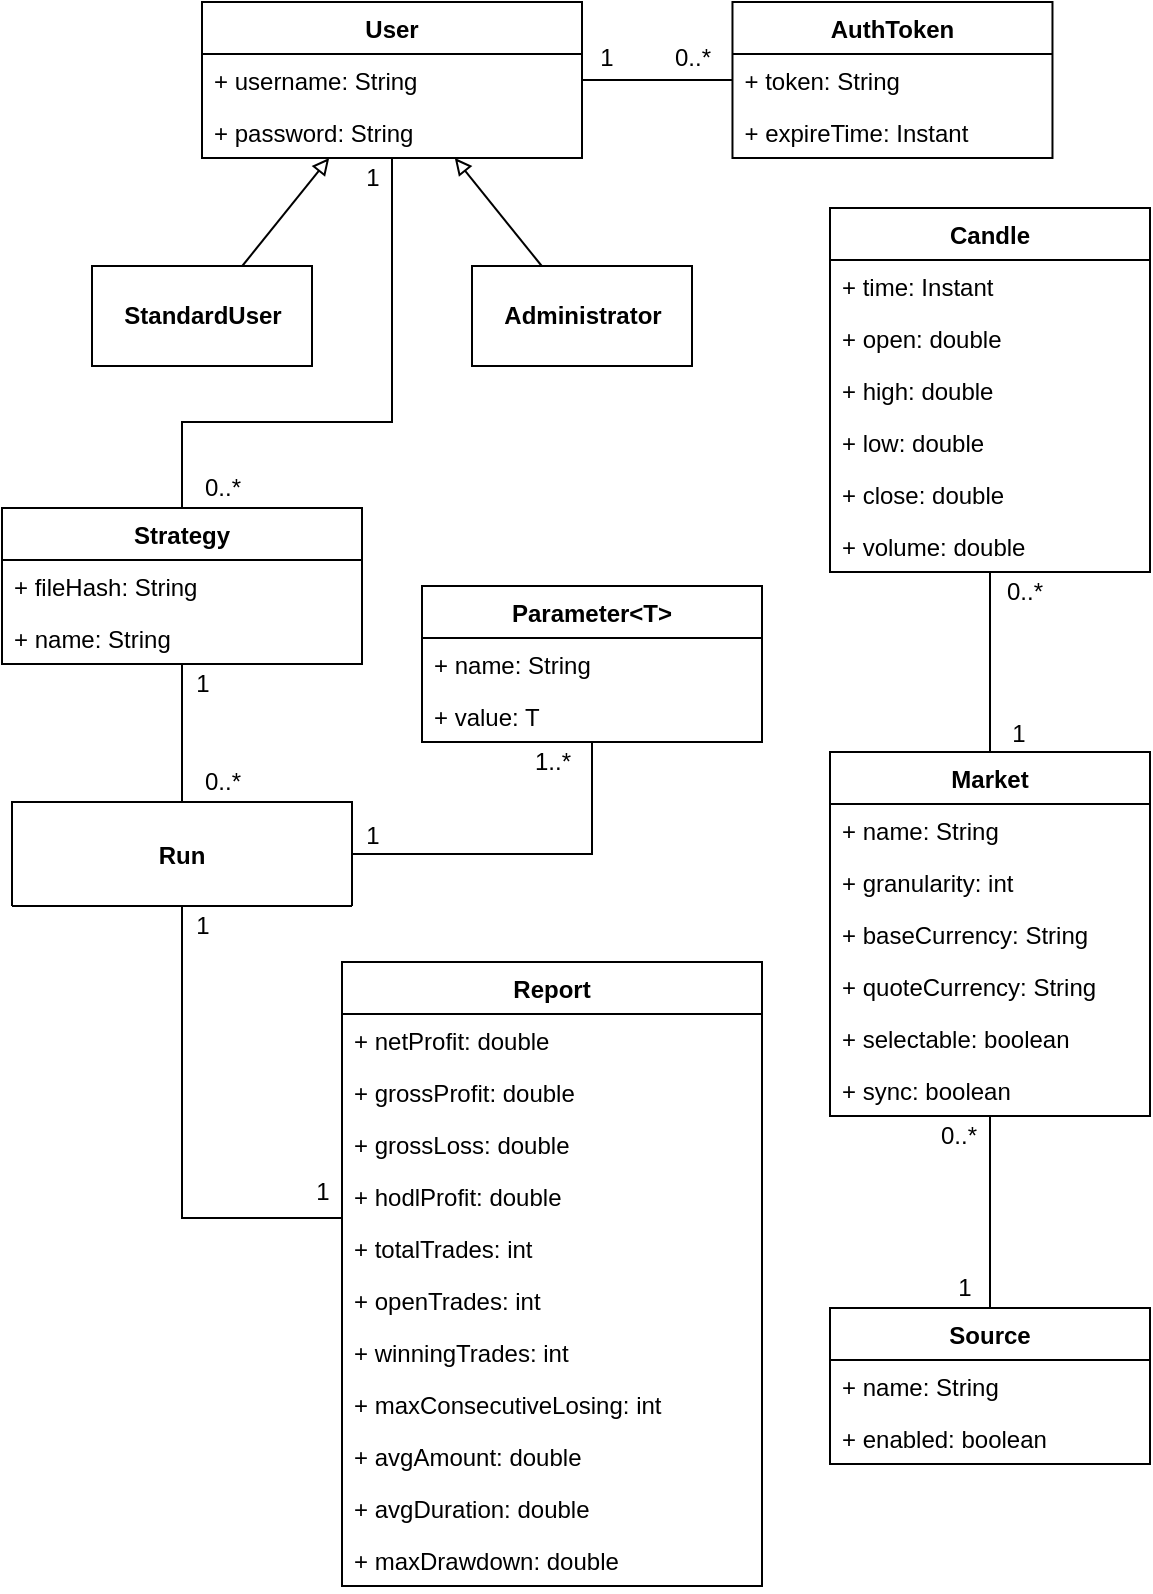 <mxfile version="13.0.1" type="github">
  <diagram id="v5j99fxaCt-rGzSb6MHj" name="Page-1">
    <mxGraphModel dx="1414" dy="768" grid="1" gridSize="10" guides="1" tooltips="1" connect="1" arrows="1" fold="1" page="1" pageScale="1" pageWidth="827" pageHeight="1169" math="0" shadow="0">
      <root>
        <mxCell id="0" />
        <mxCell id="1" parent="0" />
        <mxCell id="k-KoqyvBBs9smydsFZS7-17" style="edgeStyle=none;rounded=0;orthogonalLoop=1;jettySize=auto;html=1;endArrow=none;endFill=0;strokeWidth=1;" parent="1" source="GjZFAESUipkXRsJWzybH-1" target="k-KoqyvBBs9smydsFZS7-12" edge="1">
          <mxGeometry relative="1" as="geometry" />
        </mxCell>
        <mxCell id="m6o4RwmmqyGdYDIOYGQ1-37" style="edgeStyle=orthogonalEdgeStyle;rounded=0;orthogonalLoop=1;jettySize=auto;html=1;endArrow=none;endFill=0;" parent="1" source="GjZFAESUipkXRsJWzybH-17" target="k-KoqyvBBs9smydsFZS7-26" edge="1">
          <mxGeometry relative="1" as="geometry" />
        </mxCell>
        <mxCell id="1pNP3QKky3W6-KOVEWFz-14" style="edgeStyle=orthogonalEdgeStyle;rounded=0;orthogonalLoop=1;jettySize=auto;html=1;endArrow=none;endFill=0;" parent="1" source="GjZFAESUipkXRsJWzybH-17" target="GjZFAESUipkXRsJWzybH-1" edge="1">
          <mxGeometry relative="1" as="geometry">
            <Array as="points">
              <mxPoint x="90" y="210" />
              <mxPoint x="195" y="210" />
            </Array>
          </mxGeometry>
        </mxCell>
        <mxCell id="GjZFAESUipkXRsJWzybH-31" value="" style="group" parent="1" vertex="1" connectable="0">
          <mxGeometry x="105" y="222" as="geometry" />
        </mxCell>
        <mxCell id="k-KoqyvBBs9smydsFZS7-7" style="rounded=0;orthogonalLoop=1;jettySize=auto;html=1;endArrow=block;endFill=0;strokeWidth=1;" parent="1" source="k-KoqyvBBs9smydsFZS7-6" target="GjZFAESUipkXRsJWzybH-1" edge="1">
          <mxGeometry relative="1" as="geometry" />
        </mxCell>
        <mxCell id="k-KoqyvBBs9smydsFZS7-6" value="StandardUser" style="html=1;fontStyle=1" parent="1" vertex="1">
          <mxGeometry x="45" y="132" width="110" height="50" as="geometry" />
        </mxCell>
        <mxCell id="k-KoqyvBBs9smydsFZS7-10" style="edgeStyle=none;rounded=0;orthogonalLoop=1;jettySize=auto;html=1;endArrow=block;endFill=0;strokeWidth=1;" parent="1" source="k-KoqyvBBs9smydsFZS7-9" target="GjZFAESUipkXRsJWzybH-1" edge="1">
          <mxGeometry relative="1" as="geometry" />
        </mxCell>
        <mxCell id="k-KoqyvBBs9smydsFZS7-9" value="Administrator" style="html=1;fontStyle=1" parent="1" vertex="1">
          <mxGeometry x="235" y="132" width="110" height="50" as="geometry" />
        </mxCell>
        <mxCell id="k-KoqyvBBs9smydsFZS7-18" value="1" style="text;html=1;align=center;verticalAlign=middle;resizable=0;points=[];;autosize=1;" parent="1" vertex="1">
          <mxGeometry x="292" y="18" width="20" height="20" as="geometry" />
        </mxCell>
        <mxCell id="k-KoqyvBBs9smydsFZS7-19" value="0..*" style="text;html=1;align=center;verticalAlign=middle;resizable=0;points=[];;autosize=1;" parent="1" vertex="1">
          <mxGeometry x="325" y="18" width="40" height="20" as="geometry" />
        </mxCell>
        <mxCell id="m6o4RwmmqyGdYDIOYGQ1-27" style="edgeStyle=orthogonalEdgeStyle;rounded=0;orthogonalLoop=1;jettySize=auto;html=1;endArrow=none;endFill=0;" parent="1" source="k-KoqyvBBs9smydsFZS7-26" target="m6o4RwmmqyGdYDIOYGQ1-10" edge="1">
          <mxGeometry relative="1" as="geometry">
            <Array as="points">
              <mxPoint x="90" y="608" />
            </Array>
          </mxGeometry>
        </mxCell>
        <mxCell id="m6o4RwmmqyGdYDIOYGQ1-66" style="edgeStyle=orthogonalEdgeStyle;rounded=0;orthogonalLoop=1;jettySize=auto;html=1;endArrow=none;endFill=0;" parent="1" source="k-KoqyvBBs9smydsFZS7-26" target="m6o4RwmmqyGdYDIOYGQ1-1" edge="1">
          <mxGeometry relative="1" as="geometry" />
        </mxCell>
        <mxCell id="m6o4RwmmqyGdYDIOYGQ1-50" style="edgeStyle=orthogonalEdgeStyle;rounded=0;orthogonalLoop=1;jettySize=auto;html=1;endArrow=none;endFill=0;" parent="1" source="m6o4RwmmqyGdYDIOYGQ1-5" target="m6o4RwmmqyGdYDIOYGQ1-41" edge="1">
          <mxGeometry relative="1" as="geometry">
            <Array as="points">
              <mxPoint x="494" y="353" />
              <mxPoint x="494" y="353" />
            </Array>
            <mxPoint x="464" y="408" as="targetPoint" />
          </mxGeometry>
        </mxCell>
        <mxCell id="m6o4RwmmqyGdYDIOYGQ1-58" style="edgeStyle=orthogonalEdgeStyle;rounded=0;orthogonalLoop=1;jettySize=auto;html=1;endArrow=none;endFill=0;" parent="1" source="m6o4RwmmqyGdYDIOYGQ1-5" target="m6o4RwmmqyGdYDIOYGQ1-51" edge="1">
          <mxGeometry relative="1" as="geometry" />
        </mxCell>
        <mxCell id="m6o4RwmmqyGdYDIOYGQ1-30" value="1" style="text;html=1;align=center;verticalAlign=middle;resizable=0;points=[];;autosize=1;" parent="1" vertex="1">
          <mxGeometry x="150" y="585" width="20" height="20" as="geometry" />
        </mxCell>
        <mxCell id="m6o4RwmmqyGdYDIOYGQ1-33" value="1" style="text;html=1;align=center;verticalAlign=middle;resizable=0;points=[];;autosize=1;" parent="1" vertex="1">
          <mxGeometry x="90" y="331" width="20" height="20" as="geometry" />
        </mxCell>
        <mxCell id="m6o4RwmmqyGdYDIOYGQ1-36" value="1" style="text;html=1;align=center;verticalAlign=middle;resizable=0;points=[];;autosize=1;" parent="1" vertex="1">
          <mxGeometry x="471" y="633" width="20" height="20" as="geometry" />
        </mxCell>
        <mxCell id="m6o4RwmmqyGdYDIOYGQ1-38" value="1" style="text;html=1;align=center;verticalAlign=middle;resizable=0;points=[];;autosize=1;" parent="1" vertex="1">
          <mxGeometry x="90" y="452" width="20" height="20" as="geometry" />
        </mxCell>
        <mxCell id="m6o4RwmmqyGdYDIOYGQ1-39" value="0..*" style="text;html=1;align=center;verticalAlign=middle;resizable=0;points=[];;autosize=1;" parent="1" vertex="1">
          <mxGeometry x="90" y="380" width="40" height="20" as="geometry" />
        </mxCell>
        <mxCell id="m6o4RwmmqyGdYDIOYGQ1-32" value="1..*" style="text;html=1;align=center;verticalAlign=middle;resizable=0;points=[];;autosize=1;" parent="1" vertex="1">
          <mxGeometry x="260" y="370" width="30" height="20" as="geometry" />
        </mxCell>
        <mxCell id="m6o4RwmmqyGdYDIOYGQ1-67" value="1" style="text;html=1;align=center;verticalAlign=middle;resizable=0;points=[];;autosize=1;" parent="1" vertex="1">
          <mxGeometry x="175" y="407" width="20" height="20" as="geometry" />
        </mxCell>
        <mxCell id="m6o4RwmmqyGdYDIOYGQ1-68" value="1" style="text;html=1;align=center;verticalAlign=middle;resizable=0;points=[];;autosize=1;" parent="1" vertex="1">
          <mxGeometry x="498" y="356" width="20" height="20" as="geometry" />
        </mxCell>
        <mxCell id="m6o4RwmmqyGdYDIOYGQ1-69" value="0..*" style="text;html=1;align=center;verticalAlign=middle;resizable=0;points=[];;autosize=1;" parent="1" vertex="1">
          <mxGeometry x="491" y="285" width="40" height="20" as="geometry" />
        </mxCell>
        <mxCell id="m6o4RwmmqyGdYDIOYGQ1-72" value="0..*" style="text;html=1;align=center;verticalAlign=middle;resizable=0;points=[];;autosize=1;" parent="1" vertex="1">
          <mxGeometry x="458" y="557" width="40" height="20" as="geometry" />
        </mxCell>
        <mxCell id="1pNP3QKky3W6-KOVEWFz-15" value="0..*" style="text;html=1;align=center;verticalAlign=middle;resizable=0;points=[];autosize=1;" parent="1" vertex="1">
          <mxGeometry x="90" y="233" width="40" height="20" as="geometry" />
        </mxCell>
        <mxCell id="1pNP3QKky3W6-KOVEWFz-16" value="1" style="text;html=1;align=center;verticalAlign=middle;resizable=0;points=[];autosize=1;" parent="1" vertex="1">
          <mxGeometry x="175" y="78" width="20" height="20" as="geometry" />
        </mxCell>
        <mxCell id="GjZFAESUipkXRsJWzybH-1" value="User" style="swimlane;fontStyle=1;align=center;verticalAlign=top;childLayout=stackLayout;horizontal=1;startSize=26;horizontalStack=0;resizeParent=1;resizeParentMax=0;resizeLast=0;collapsible=1;marginBottom=0;" parent="1" vertex="1">
          <mxGeometry x="100" width="190" height="78" as="geometry" />
        </mxCell>
        <mxCell id="GjZFAESUipkXRsJWzybH-2" value="+ username: String" style="text;strokeColor=none;fillColor=none;align=left;verticalAlign=top;spacingLeft=4;spacingRight=4;overflow=hidden;rotatable=0;points=[[0,0.5],[1,0.5]];portConstraint=eastwest;" parent="GjZFAESUipkXRsJWzybH-1" vertex="1">
          <mxGeometry y="26" width="190" height="26" as="geometry" />
        </mxCell>
        <mxCell id="GjZFAESUipkXRsJWzybH-79" value="+ password: String" style="text;strokeColor=none;fillColor=none;align=left;verticalAlign=top;spacingLeft=4;spacingRight=4;overflow=hidden;rotatable=0;points=[[0,0.5],[1,0.5]];portConstraint=eastwest;" parent="GjZFAESUipkXRsJWzybH-1" vertex="1">
          <mxGeometry y="52" width="190" height="26" as="geometry" />
        </mxCell>
        <mxCell id="GjZFAESUipkXRsJWzybH-17" value="Strategy" style="swimlane;fontStyle=1;align=center;verticalAlign=top;childLayout=stackLayout;horizontal=1;startSize=26;horizontalStack=0;resizeParent=1;resizeParentMax=0;resizeLast=0;collapsible=1;marginBottom=0;" parent="1" vertex="1">
          <mxGeometry y="253" width="180" height="78" as="geometry" />
        </mxCell>
        <mxCell id="k-KoqyvBBs9smydsFZS7-23" value="+ fileHash: String" style="text;strokeColor=none;fillColor=none;align=left;verticalAlign=top;spacingLeft=4;spacingRight=4;overflow=hidden;rotatable=0;points=[[0,0.5],[1,0.5]];portConstraint=eastwest;" parent="GjZFAESUipkXRsJWzybH-17" vertex="1">
          <mxGeometry y="26" width="180" height="26" as="geometry" />
        </mxCell>
        <mxCell id="k-KoqyvBBs9smydsFZS7-24" value="+ name: String" style="text;strokeColor=none;fillColor=none;align=left;verticalAlign=top;spacingLeft=4;spacingRight=4;overflow=hidden;rotatable=0;points=[[0,0.5],[1,0.5]];portConstraint=eastwest;" parent="GjZFAESUipkXRsJWzybH-17" vertex="1">
          <mxGeometry y="52" width="180" height="26" as="geometry" />
        </mxCell>
        <mxCell id="k-KoqyvBBs9smydsFZS7-26" value="Run" style="swimlane;fontStyle=1;align=center;verticalAlign=middle;childLayout=stackLayout;horizontal=1;startSize=52;horizontalStack=0;resizeParent=1;resizeParentMax=0;resizeLast=0;collapsible=1;marginBottom=0;" parent="1" vertex="1">
          <mxGeometry x="5" y="400" width="170" height="52" as="geometry" />
        </mxCell>
        <mxCell id="k-KoqyvBBs9smydsFZS7-12" value="AuthToken" style="swimlane;fontStyle=1;align=center;verticalAlign=top;childLayout=stackLayout;horizontal=1;startSize=26;horizontalStack=0;resizeParent=1;resizeParentMax=0;resizeLast=0;collapsible=1;marginBottom=0;" parent="1" vertex="1">
          <mxGeometry x="365.24" width="160" height="78" as="geometry" />
        </mxCell>
        <mxCell id="k-KoqyvBBs9smydsFZS7-13" value="+ token: String" style="text;strokeColor=none;fillColor=none;align=left;verticalAlign=top;spacingLeft=4;spacingRight=4;overflow=hidden;rotatable=0;points=[[0,0.5],[1,0.5]];portConstraint=eastwest;" parent="k-KoqyvBBs9smydsFZS7-12" vertex="1">
          <mxGeometry y="26" width="160" height="26" as="geometry" />
        </mxCell>
        <mxCell id="k-KoqyvBBs9smydsFZS7-16" value="+ expireTime: Instant" style="text;strokeColor=none;fillColor=none;align=left;verticalAlign=top;spacingLeft=4;spacingRight=4;overflow=hidden;rotatable=0;points=[[0,0.5],[1,0.5]];portConstraint=eastwest;" parent="k-KoqyvBBs9smydsFZS7-12" vertex="1">
          <mxGeometry y="52" width="160" height="26" as="geometry" />
        </mxCell>
        <mxCell id="m6o4RwmmqyGdYDIOYGQ1-1" value="Parameter&lt;T&gt;" style="swimlane;fontStyle=1;align=center;verticalAlign=top;childLayout=stackLayout;horizontal=1;startSize=26;horizontalStack=0;resizeParent=1;resizeParentMax=0;resizeLast=0;collapsible=1;marginBottom=0;" parent="1" vertex="1">
          <mxGeometry x="210" y="292" width="170" height="78" as="geometry" />
        </mxCell>
        <mxCell id="m6o4RwmmqyGdYDIOYGQ1-2" value="+ name: String" style="text;strokeColor=none;fillColor=none;align=left;verticalAlign=top;spacingLeft=4;spacingRight=4;overflow=hidden;rotatable=0;points=[[0,0.5],[1,0.5]];portConstraint=eastwest;" parent="m6o4RwmmqyGdYDIOYGQ1-1" vertex="1">
          <mxGeometry y="26" width="170" height="26" as="geometry" />
        </mxCell>
        <mxCell id="1pNP3QKky3W6-KOVEWFz-7" value="+ value: T" style="text;strokeColor=none;fillColor=none;align=left;verticalAlign=top;spacingLeft=4;spacingRight=4;overflow=hidden;rotatable=0;points=[[0,0.5],[1,0.5]];portConstraint=eastwest;" parent="m6o4RwmmqyGdYDIOYGQ1-1" vertex="1">
          <mxGeometry y="52" width="170" height="26" as="geometry" />
        </mxCell>
        <mxCell id="m6o4RwmmqyGdYDIOYGQ1-10" value="Report" style="swimlane;fontStyle=1;align=center;verticalAlign=top;childLayout=stackLayout;horizontal=1;startSize=26;horizontalStack=0;resizeParent=1;resizeParentMax=0;resizeLast=0;collapsible=1;marginBottom=0;" parent="1" vertex="1">
          <mxGeometry x="170" y="480" width="210" height="312" as="geometry" />
        </mxCell>
        <mxCell id="m6o4RwmmqyGdYDIOYGQ1-11" value="+ netProfit: double" style="text;strokeColor=none;fillColor=none;align=left;verticalAlign=top;spacingLeft=4;spacingRight=4;overflow=hidden;rotatable=0;points=[[0,0.5],[1,0.5]];portConstraint=eastwest;" parent="m6o4RwmmqyGdYDIOYGQ1-10" vertex="1">
          <mxGeometry y="26" width="210" height="26" as="geometry" />
        </mxCell>
        <mxCell id="m6o4RwmmqyGdYDIOYGQ1-14" value="+ grossProfit: double" style="text;strokeColor=none;fillColor=none;align=left;verticalAlign=top;spacingLeft=4;spacingRight=4;overflow=hidden;rotatable=0;points=[[0,0.5],[1,0.5]];portConstraint=eastwest;" parent="m6o4RwmmqyGdYDIOYGQ1-10" vertex="1">
          <mxGeometry y="52" width="210" height="26" as="geometry" />
        </mxCell>
        <mxCell id="1pNP3QKky3W6-KOVEWFz-18" value="+ grossLoss: double" style="text;strokeColor=none;fillColor=none;align=left;verticalAlign=top;spacingLeft=4;spacingRight=4;overflow=hidden;rotatable=0;points=[[0,0.5],[1,0.5]];portConstraint=eastwest;" parent="m6o4RwmmqyGdYDIOYGQ1-10" vertex="1">
          <mxGeometry y="78" width="210" height="26" as="geometry" />
        </mxCell>
        <mxCell id="m6o4RwmmqyGdYDIOYGQ1-15" value="+ hodlProfit: double" style="text;strokeColor=none;fillColor=none;align=left;verticalAlign=top;spacingLeft=4;spacingRight=4;overflow=hidden;rotatable=0;points=[[0,0.5],[1,0.5]];portConstraint=eastwest;" parent="m6o4RwmmqyGdYDIOYGQ1-10" vertex="1">
          <mxGeometry y="104" width="210" height="26" as="geometry" />
        </mxCell>
        <mxCell id="1pNP3QKky3W6-KOVEWFz-19" value="+ totalTrades: int" style="text;strokeColor=none;fillColor=none;align=left;verticalAlign=top;spacingLeft=4;spacingRight=4;overflow=hidden;rotatable=0;points=[[0,0.5],[1,0.5]];portConstraint=eastwest;" parent="m6o4RwmmqyGdYDIOYGQ1-10" vertex="1">
          <mxGeometry y="130" width="210" height="26" as="geometry" />
        </mxCell>
        <mxCell id="1pNP3QKky3W6-KOVEWFz-20" value="+ openTrades: int" style="text;strokeColor=none;fillColor=none;align=left;verticalAlign=top;spacingLeft=4;spacingRight=4;overflow=hidden;rotatable=0;points=[[0,0.5],[1,0.5]];portConstraint=eastwest;" parent="m6o4RwmmqyGdYDIOYGQ1-10" vertex="1">
          <mxGeometry y="156" width="210" height="26" as="geometry" />
        </mxCell>
        <mxCell id="1pNP3QKky3W6-KOVEWFz-21" value="+ winningTrades: int" style="text;strokeColor=none;fillColor=none;align=left;verticalAlign=top;spacingLeft=4;spacingRight=4;overflow=hidden;rotatable=0;points=[[0,0.5],[1,0.5]];portConstraint=eastwest;" parent="m6o4RwmmqyGdYDIOYGQ1-10" vertex="1">
          <mxGeometry y="182" width="210" height="26" as="geometry" />
        </mxCell>
        <mxCell id="1pNP3QKky3W6-KOVEWFz-22" value="+ maxConsecutiveLosing: int" style="text;strokeColor=none;fillColor=none;align=left;verticalAlign=top;spacingLeft=4;spacingRight=4;overflow=hidden;rotatable=0;points=[[0,0.5],[1,0.5]];portConstraint=eastwest;" parent="m6o4RwmmqyGdYDIOYGQ1-10" vertex="1">
          <mxGeometry y="208" width="210" height="26" as="geometry" />
        </mxCell>
        <mxCell id="1pNP3QKky3W6-KOVEWFz-23" value="+ avgAmount: double" style="text;strokeColor=none;fillColor=none;align=left;verticalAlign=top;spacingLeft=4;spacingRight=4;overflow=hidden;rotatable=0;points=[[0,0.5],[1,0.5]];portConstraint=eastwest;" parent="m6o4RwmmqyGdYDIOYGQ1-10" vertex="1">
          <mxGeometry y="234" width="210" height="26" as="geometry" />
        </mxCell>
        <mxCell id="1pNP3QKky3W6-KOVEWFz-24" value="+ avgDuration: double" style="text;strokeColor=none;fillColor=none;align=left;verticalAlign=top;spacingLeft=4;spacingRight=4;overflow=hidden;rotatable=0;points=[[0,0.5],[1,0.5]];portConstraint=eastwest;" parent="m6o4RwmmqyGdYDIOYGQ1-10" vertex="1">
          <mxGeometry y="260" width="210" height="26" as="geometry" />
        </mxCell>
        <mxCell id="m6o4RwmmqyGdYDIOYGQ1-16" value="+ maxDrawdown: double" style="text;strokeColor=none;fillColor=none;align=left;verticalAlign=top;spacingLeft=4;spacingRight=4;overflow=hidden;rotatable=0;points=[[0,0.5],[1,0.5]];portConstraint=eastwest;" parent="m6o4RwmmqyGdYDIOYGQ1-10" vertex="1">
          <mxGeometry y="286" width="210" height="26" as="geometry" />
        </mxCell>
        <mxCell id="m6o4RwmmqyGdYDIOYGQ1-41" value="Candle" style="swimlane;fontStyle=1;align=center;verticalAlign=top;childLayout=stackLayout;horizontal=1;startSize=26;horizontalStack=0;resizeParent=1;resizeParentMax=0;resizeLast=0;collapsible=1;marginBottom=0;" parent="1" vertex="1">
          <mxGeometry x="414" y="103" width="160" height="182" as="geometry" />
        </mxCell>
        <mxCell id="m6o4RwmmqyGdYDIOYGQ1-42" value="+ time: Instant" style="text;strokeColor=none;fillColor=none;align=left;verticalAlign=top;spacingLeft=4;spacingRight=4;overflow=hidden;rotatable=0;points=[[0,0.5],[1,0.5]];portConstraint=eastwest;" parent="m6o4RwmmqyGdYDIOYGQ1-41" vertex="1">
          <mxGeometry y="26" width="160" height="26" as="geometry" />
        </mxCell>
        <mxCell id="m6o4RwmmqyGdYDIOYGQ1-45" value="+ open: double" style="text;strokeColor=none;fillColor=none;align=left;verticalAlign=top;spacingLeft=4;spacingRight=4;overflow=hidden;rotatable=0;points=[[0,0.5],[1,0.5]];portConstraint=eastwest;" parent="m6o4RwmmqyGdYDIOYGQ1-41" vertex="1">
          <mxGeometry y="52" width="160" height="26" as="geometry" />
        </mxCell>
        <mxCell id="m6o4RwmmqyGdYDIOYGQ1-46" value="+ high: double" style="text;strokeColor=none;fillColor=none;align=left;verticalAlign=top;spacingLeft=4;spacingRight=4;overflow=hidden;rotatable=0;points=[[0,0.5],[1,0.5]];portConstraint=eastwest;" parent="m6o4RwmmqyGdYDIOYGQ1-41" vertex="1">
          <mxGeometry y="78" width="160" height="26" as="geometry" />
        </mxCell>
        <mxCell id="m6o4RwmmqyGdYDIOYGQ1-47" value="+ low: double" style="text;strokeColor=none;fillColor=none;align=left;verticalAlign=top;spacingLeft=4;spacingRight=4;overflow=hidden;rotatable=0;points=[[0,0.5],[1,0.5]];portConstraint=eastwest;" parent="m6o4RwmmqyGdYDIOYGQ1-41" vertex="1">
          <mxGeometry y="104" width="160" height="26" as="geometry" />
        </mxCell>
        <mxCell id="m6o4RwmmqyGdYDIOYGQ1-48" value="+ close: double" style="text;strokeColor=none;fillColor=none;align=left;verticalAlign=top;spacingLeft=4;spacingRight=4;overflow=hidden;rotatable=0;points=[[0,0.5],[1,0.5]];portConstraint=eastwest;" parent="m6o4RwmmqyGdYDIOYGQ1-41" vertex="1">
          <mxGeometry y="130" width="160" height="26" as="geometry" />
        </mxCell>
        <mxCell id="m6o4RwmmqyGdYDIOYGQ1-49" value="+ volume: double" style="text;strokeColor=none;fillColor=none;align=left;verticalAlign=top;spacingLeft=4;spacingRight=4;overflow=hidden;rotatable=0;points=[[0,0.5],[1,0.5]];portConstraint=eastwest;" parent="m6o4RwmmqyGdYDIOYGQ1-41" vertex="1">
          <mxGeometry y="156" width="160" height="26" as="geometry" />
        </mxCell>
        <mxCell id="m6o4RwmmqyGdYDIOYGQ1-5" value="Market" style="swimlane;fontStyle=1;align=center;verticalAlign=top;childLayout=stackLayout;horizontal=1;startSize=26;horizontalStack=0;resizeParent=1;resizeParentMax=0;resizeLast=0;collapsible=1;marginBottom=0;" parent="1" vertex="1">
          <mxGeometry x="414" y="375" width="160" height="182" as="geometry" />
        </mxCell>
        <mxCell id="m6o4RwmmqyGdYDIOYGQ1-9" value="+ name: String" style="text;strokeColor=none;fillColor=none;align=left;verticalAlign=top;spacingLeft=4;spacingRight=4;overflow=hidden;rotatable=0;points=[[0,0.5],[1,0.5]];portConstraint=eastwest;" parent="m6o4RwmmqyGdYDIOYGQ1-5" vertex="1">
          <mxGeometry y="26" width="160" height="26" as="geometry" />
        </mxCell>
        <mxCell id="m6o4RwmmqyGdYDIOYGQ1-70" value="+ granularity: int" style="text;strokeColor=none;fillColor=none;align=left;verticalAlign=top;spacingLeft=4;spacingRight=4;overflow=hidden;rotatable=0;points=[[0,0.5],[1,0.5]];portConstraint=eastwest;" parent="m6o4RwmmqyGdYDIOYGQ1-5" vertex="1">
          <mxGeometry y="52" width="160" height="26" as="geometry" />
        </mxCell>
        <mxCell id="1pNP3QKky3W6-KOVEWFz-1" value="+ baseCurrency: String" style="text;strokeColor=none;fillColor=none;align=left;verticalAlign=top;spacingLeft=4;spacingRight=4;overflow=hidden;rotatable=0;points=[[0,0.5],[1,0.5]];portConstraint=eastwest;" parent="m6o4RwmmqyGdYDIOYGQ1-5" vertex="1">
          <mxGeometry y="78" width="160" height="26" as="geometry" />
        </mxCell>
        <mxCell id="1pNP3QKky3W6-KOVEWFz-2" value="+ quoteCurrency: String" style="text;strokeColor=none;fillColor=none;align=left;verticalAlign=top;spacingLeft=4;spacingRight=4;overflow=hidden;rotatable=0;points=[[0,0.5],[1,0.5]];portConstraint=eastwest;" parent="m6o4RwmmqyGdYDIOYGQ1-5" vertex="1">
          <mxGeometry y="104" width="160" height="26" as="geometry" />
        </mxCell>
        <mxCell id="1pNP3QKky3W6-KOVEWFz-3" value="+ selectable: boolean" style="text;strokeColor=none;fillColor=none;align=left;verticalAlign=top;spacingLeft=4;spacingRight=4;overflow=hidden;rotatable=0;points=[[0,0.5],[1,0.5]];portConstraint=eastwest;" parent="m6o4RwmmqyGdYDIOYGQ1-5" vertex="1">
          <mxGeometry y="130" width="160" height="26" as="geometry" />
        </mxCell>
        <mxCell id="1pNP3QKky3W6-KOVEWFz-4" value="+ sync: boolean" style="text;strokeColor=none;fillColor=none;align=left;verticalAlign=top;spacingLeft=4;spacingRight=4;overflow=hidden;rotatable=0;points=[[0,0.5],[1,0.5]];portConstraint=eastwest;" parent="m6o4RwmmqyGdYDIOYGQ1-5" vertex="1">
          <mxGeometry y="156" width="160" height="26" as="geometry" />
        </mxCell>
        <mxCell id="m6o4RwmmqyGdYDIOYGQ1-51" value="Source" style="swimlane;fontStyle=1;align=center;verticalAlign=top;childLayout=stackLayout;horizontal=1;startSize=26;horizontalStack=0;resizeParent=1;resizeParentMax=0;resizeLast=0;collapsible=1;marginBottom=0;" parent="1" vertex="1">
          <mxGeometry x="414" y="653" width="160" height="78" as="geometry" />
        </mxCell>
        <mxCell id="m6o4RwmmqyGdYDIOYGQ1-52" value="+ name: String" style="text;strokeColor=none;fillColor=none;align=left;verticalAlign=top;spacingLeft=4;spacingRight=4;overflow=hidden;rotatable=0;points=[[0,0.5],[1,0.5]];portConstraint=eastwest;" parent="m6o4RwmmqyGdYDIOYGQ1-51" vertex="1">
          <mxGeometry y="26" width="160" height="26" as="geometry" />
        </mxCell>
        <mxCell id="m6o4RwmmqyGdYDIOYGQ1-55" value="+ enabled: boolean" style="text;strokeColor=none;fillColor=none;align=left;verticalAlign=top;spacingLeft=4;spacingRight=4;overflow=hidden;rotatable=0;points=[[0,0.5],[1,0.5]];portConstraint=eastwest;" parent="m6o4RwmmqyGdYDIOYGQ1-51" vertex="1">
          <mxGeometry y="52" width="160" height="26" as="geometry" />
        </mxCell>
      </root>
    </mxGraphModel>
  </diagram>
</mxfile>
